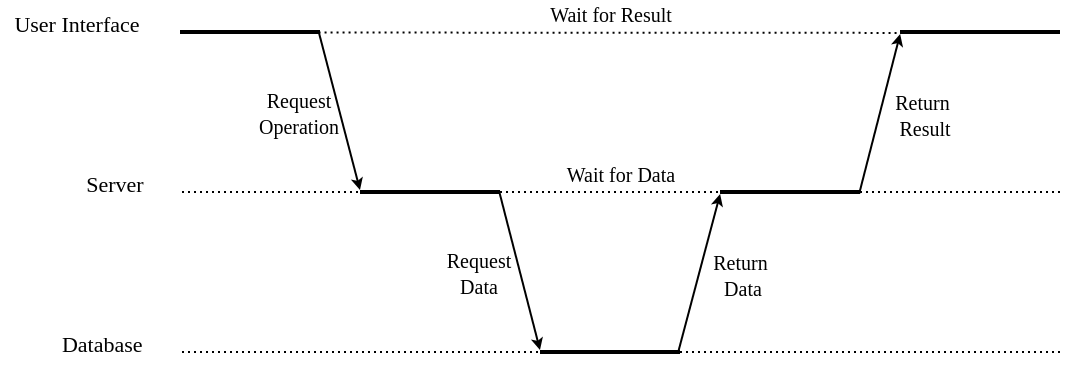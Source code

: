 <mxfile version="13.6.5" type="github">
  <diagram id="uuW6rX7aH9Ojl2rIszeO" name="Page-1">
    <mxGraphModel dx="1093" dy="577" grid="1" gridSize="10" guides="1" tooltips="1" connect="1" arrows="1" fold="1" page="1" pageScale="1" pageWidth="850" pageHeight="1100" background="none" math="0" shadow="0" extFonts="Old Standard TT^https://fonts.googleapis.com/css?family=Old+Standard+TT">
      <root>
        <mxCell id="0" />
        <mxCell id="1" parent="0" />
        <mxCell id="AuxZQYyjT9rtBiiQ9wMm-1" value="" style="line;strokeWidth=2;fillColor=none;align=left;verticalAlign=middle;spacingTop=-1;spacingLeft=3;spacingRight=3;rotatable=0;labelPosition=right;points=[];portConstraint=eastwest;" vertex="1" parent="1">
          <mxGeometry x="180" y="156" width="70" height="8" as="geometry" />
        </mxCell>
        <mxCell id="AuxZQYyjT9rtBiiQ9wMm-2" value="" style="line;strokeWidth=2;fillColor=none;align=left;verticalAlign=middle;spacingTop=-1;spacingLeft=3;spacingRight=3;rotatable=0;labelPosition=right;points=[];portConstraint=eastwest;" vertex="1" parent="1">
          <mxGeometry x="540" y="156" width="80" height="8" as="geometry" />
        </mxCell>
        <mxCell id="AuxZQYyjT9rtBiiQ9wMm-3" value="" style="line;strokeWidth=2;fillColor=none;align=left;verticalAlign=middle;spacingTop=-1;spacingLeft=3;spacingRight=3;rotatable=0;labelPosition=right;points=[];portConstraint=eastwest;" vertex="1" parent="1">
          <mxGeometry x="270" y="236" width="70" height="8" as="geometry" />
        </mxCell>
        <mxCell id="AuxZQYyjT9rtBiiQ9wMm-4" value="" style="line;strokeWidth=2;fillColor=none;align=left;verticalAlign=middle;spacingTop=-1;spacingLeft=3;spacingRight=3;rotatable=0;labelPosition=right;points=[];portConstraint=eastwest;" vertex="1" parent="1">
          <mxGeometry x="450" y="236" width="70" height="8" as="geometry" />
        </mxCell>
        <mxCell id="AuxZQYyjT9rtBiiQ9wMm-5" value="" style="line;strokeWidth=2;fillColor=none;align=left;verticalAlign=middle;spacingTop=-1;spacingLeft=3;spacingRight=3;rotatable=0;labelPosition=right;points=[];portConstraint=eastwest;" vertex="1" parent="1">
          <mxGeometry x="360" y="316" width="70" height="8" as="geometry" />
        </mxCell>
        <mxCell id="AuxZQYyjT9rtBiiQ9wMm-6" value="&lt;font style=&quot;font-size: 10px&quot; face=&quot;Old Standard TT&quot;&gt;Request&lt;br&gt;Operation&lt;/font&gt;" style="html=1;verticalAlign=bottom;endArrow=classic;entryX=0;entryY=0.377;entryDx=0;entryDy=0;entryPerimeter=0;exitX=0.992;exitY=0.534;exitDx=0;exitDy=0;exitPerimeter=0;endSize=3;startSize=1;endFill=1;labelBackgroundColor=none;" edge="1" parent="1" source="AuxZQYyjT9rtBiiQ9wMm-1" target="AuxZQYyjT9rtBiiQ9wMm-3">
          <mxGeometry x="0.263" y="-24" width="80" relative="1" as="geometry">
            <mxPoint x="279.52" y="159.368" as="sourcePoint" />
            <mxPoint x="300" y="208.928" as="targetPoint" />
            <mxPoint as="offset" />
          </mxGeometry>
        </mxCell>
        <mxCell id="AuxZQYyjT9rtBiiQ9wMm-7" value="&lt;font style=&quot;font-size: 10px&quot; face=&quot;Old Standard TT&quot;&gt;Request&lt;br&gt;Data&lt;br&gt;&lt;/font&gt;" style="html=1;verticalAlign=bottom;endArrow=classic;entryX=0;entryY=0.377;entryDx=0;entryDy=0;entryPerimeter=0;exitX=0.993;exitY=0.421;exitDx=0;exitDy=0;exitPerimeter=0;endSize=3;startSize=1;endFill=1;labelBackgroundColor=none;" edge="1" parent="1" source="AuxZQYyjT9rtBiiQ9wMm-3" target="AuxZQYyjT9rtBiiQ9wMm-5">
          <mxGeometry x="0.263" y="-24" width="80" relative="1" as="geometry">
            <mxPoint x="339.56" y="207.332" as="sourcePoint" />
            <mxPoint x="360" y="255.996" as="targetPoint" />
            <mxPoint as="offset" />
          </mxGeometry>
        </mxCell>
        <mxCell id="AuxZQYyjT9rtBiiQ9wMm-10" value="&lt;font style=&quot;font-size: 10px&quot; face=&quot;Old Standard TT&quot;&gt;Return&amp;nbsp;&lt;br&gt;Data&lt;br&gt;&lt;/font&gt;" style="html=1;verticalAlign=bottom;endArrow=classic;endSize=3;startSize=1;endFill=1;labelBackgroundColor=none;exitX=0.985;exitY=0.575;exitDx=0;exitDy=0;exitPerimeter=0;entryX=0.001;entryY=0.622;entryDx=0;entryDy=0;entryPerimeter=0;" edge="1" parent="1" source="AuxZQYyjT9rtBiiQ9wMm-5" target="AuxZQYyjT9rtBiiQ9wMm-4">
          <mxGeometry x="-0.247" y="-25" width="80" relative="1" as="geometry">
            <mxPoint x="400" y="261" as="sourcePoint" />
            <mxPoint x="419" y="208" as="targetPoint" />
            <mxPoint as="offset" />
          </mxGeometry>
        </mxCell>
        <mxCell id="AuxZQYyjT9rtBiiQ9wMm-11" value="&lt;font style=&quot;font-size: 10px&quot; face=&quot;Old Standard TT&quot;&gt;Return&amp;nbsp;&lt;br&gt;Result&lt;br&gt;&lt;/font&gt;" style="html=1;verticalAlign=bottom;endArrow=classic;endSize=3;startSize=1;endFill=1;labelBackgroundColor=none;exitX=0.994;exitY=0.604;exitDx=0;exitDy=0;exitPerimeter=0;entryX=0.001;entryY=0.629;entryDx=0;entryDy=0;entryPerimeter=0;" edge="1" parent="1" source="AuxZQYyjT9rtBiiQ9wMm-4" target="AuxZQYyjT9rtBiiQ9wMm-2">
          <mxGeometry x="-0.247" y="-25" width="80" relative="1" as="geometry">
            <mxPoint x="460.36" y="212.0" as="sourcePoint" />
            <mxPoint x="480.0" y="160.376" as="targetPoint" />
            <mxPoint as="offset" />
          </mxGeometry>
        </mxCell>
        <mxCell id="AuxZQYyjT9rtBiiQ9wMm-13" value="&lt;font face=&quot;Old Standard TT&quot; style=&quot;font-size: 10px&quot;&gt;Wait for Result&lt;/font&gt;" style="html=1;verticalAlign=bottom;endArrow=none;dashed=1;endSize=8;dashPattern=1 2;labelBackgroundColor=none;strokeWidth=1;endFill=0;exitX=0.016;exitY=0.556;exitDx=0;exitDy=0;exitPerimeter=0;entryX=0.994;entryY=0.534;entryDx=0;entryDy=0;entryPerimeter=0;" edge="1" parent="1" source="AuxZQYyjT9rtBiiQ9wMm-2" target="AuxZQYyjT9rtBiiQ9wMm-1">
          <mxGeometry relative="1" as="geometry">
            <mxPoint x="420.36" y="159.9" as="sourcePoint" />
            <mxPoint x="280" y="160" as="targetPoint" />
          </mxGeometry>
        </mxCell>
        <mxCell id="AuxZQYyjT9rtBiiQ9wMm-14" value="&lt;font face=&quot;Old Standard TT&quot; style=&quot;font-size: 11px&quot;&gt;User Interface&lt;/font&gt;" style="text;html=1;strokeColor=none;fillColor=none;align=center;verticalAlign=middle;whiteSpace=wrap;rounded=0;" vertex="1" parent="1">
          <mxGeometry x="90" y="148" width="77" height="16" as="geometry" />
        </mxCell>
        <mxCell id="AuxZQYyjT9rtBiiQ9wMm-16" value="&lt;font face=&quot;Old Standard TT&quot;&gt;&lt;font style=&quot;font-size: 11px&quot;&gt;Server&lt;/font&gt;&lt;br&gt;&lt;/font&gt;" style="text;html=1;strokeColor=none;fillColor=none;align=center;verticalAlign=middle;whiteSpace=wrap;rounded=0;" vertex="1" parent="1">
          <mxGeometry x="128" y="228" width="39" height="16" as="geometry" />
        </mxCell>
        <mxCell id="AuxZQYyjT9rtBiiQ9wMm-17" value="" style="html=1;verticalAlign=bottom;endArrow=none;dashed=1;endSize=8;dashPattern=1 2;labelBackgroundColor=none;strokeWidth=1;endFill=0;" edge="1" parent="1">
          <mxGeometry relative="1" as="geometry">
            <mxPoint x="620" y="320" as="sourcePoint" />
            <mxPoint x="180" y="320" as="targetPoint" />
          </mxGeometry>
        </mxCell>
        <mxCell id="AuxZQYyjT9rtBiiQ9wMm-18" value="&lt;font face=&quot;Old Standard TT&quot; style=&quot;font-size: 11px&quot;&gt;Database&amp;nbsp;&lt;/font&gt;" style="text;html=1;strokeColor=none;fillColor=none;align=center;verticalAlign=middle;whiteSpace=wrap;rounded=0;" vertex="1" parent="1">
          <mxGeometry x="118" y="308" width="49" height="16" as="geometry" />
        </mxCell>
        <mxCell id="AuxZQYyjT9rtBiiQ9wMm-19" value="&lt;font face=&quot;Old Standard TT&quot; style=&quot;font-size: 10px&quot;&gt;Wait for Data&lt;/font&gt;" style="html=1;verticalAlign=bottom;endArrow=none;dashed=1;endSize=8;dashPattern=1 2;labelBackgroundColor=none;strokeWidth=1;endFill=0;" edge="1" parent="1">
          <mxGeometry relative="1" as="geometry">
            <mxPoint x="620" y="240" as="sourcePoint" />
            <mxPoint x="180" y="240" as="targetPoint" />
          </mxGeometry>
        </mxCell>
      </root>
    </mxGraphModel>
  </diagram>
</mxfile>
